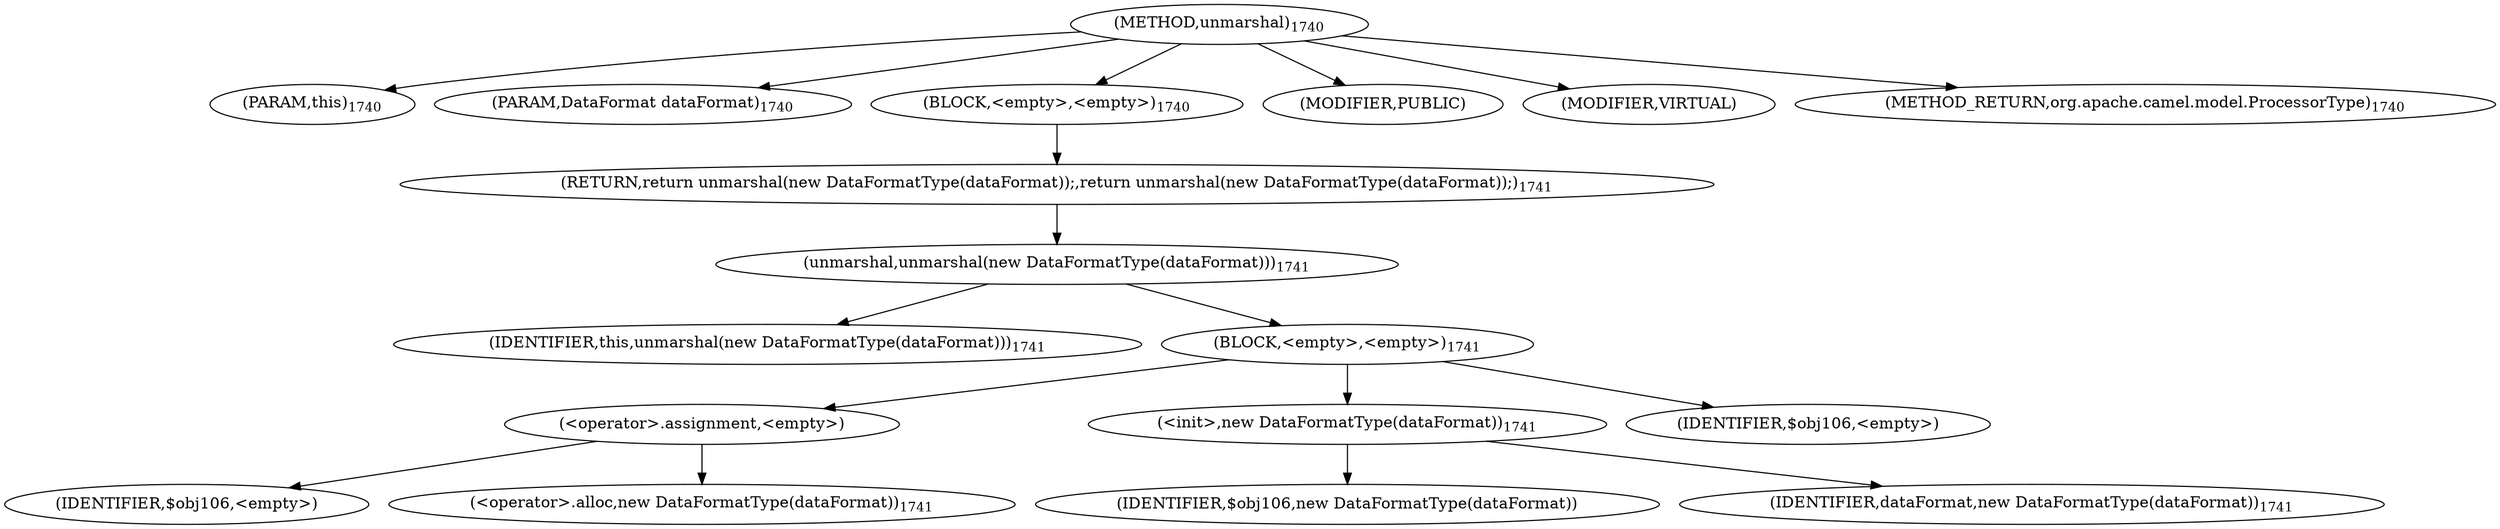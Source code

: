 digraph "unmarshal" {  
"3121" [label = <(METHOD,unmarshal)<SUB>1740</SUB>> ]
"476" [label = <(PARAM,this)<SUB>1740</SUB>> ]
"3122" [label = <(PARAM,DataFormat dataFormat)<SUB>1740</SUB>> ]
"3123" [label = <(BLOCK,&lt;empty&gt;,&lt;empty&gt;)<SUB>1740</SUB>> ]
"3124" [label = <(RETURN,return unmarshal(new DataFormatType(dataFormat));,return unmarshal(new DataFormatType(dataFormat));)<SUB>1741</SUB>> ]
"3125" [label = <(unmarshal,unmarshal(new DataFormatType(dataFormat)))<SUB>1741</SUB>> ]
"475" [label = <(IDENTIFIER,this,unmarshal(new DataFormatType(dataFormat)))<SUB>1741</SUB>> ]
"3126" [label = <(BLOCK,&lt;empty&gt;,&lt;empty&gt;)<SUB>1741</SUB>> ]
"3127" [label = <(&lt;operator&gt;.assignment,&lt;empty&gt;)> ]
"3128" [label = <(IDENTIFIER,$obj106,&lt;empty&gt;)> ]
"3129" [label = <(&lt;operator&gt;.alloc,new DataFormatType(dataFormat))<SUB>1741</SUB>> ]
"3130" [label = <(&lt;init&gt;,new DataFormatType(dataFormat))<SUB>1741</SUB>> ]
"3131" [label = <(IDENTIFIER,$obj106,new DataFormatType(dataFormat))> ]
"3132" [label = <(IDENTIFIER,dataFormat,new DataFormatType(dataFormat))<SUB>1741</SUB>> ]
"3133" [label = <(IDENTIFIER,$obj106,&lt;empty&gt;)> ]
"3134" [label = <(MODIFIER,PUBLIC)> ]
"3135" [label = <(MODIFIER,VIRTUAL)> ]
"3136" [label = <(METHOD_RETURN,org.apache.camel.model.ProcessorType)<SUB>1740</SUB>> ]
  "3121" -> "476" 
  "3121" -> "3122" 
  "3121" -> "3123" 
  "3121" -> "3134" 
  "3121" -> "3135" 
  "3121" -> "3136" 
  "3123" -> "3124" 
  "3124" -> "3125" 
  "3125" -> "475" 
  "3125" -> "3126" 
  "3126" -> "3127" 
  "3126" -> "3130" 
  "3126" -> "3133" 
  "3127" -> "3128" 
  "3127" -> "3129" 
  "3130" -> "3131" 
  "3130" -> "3132" 
}
